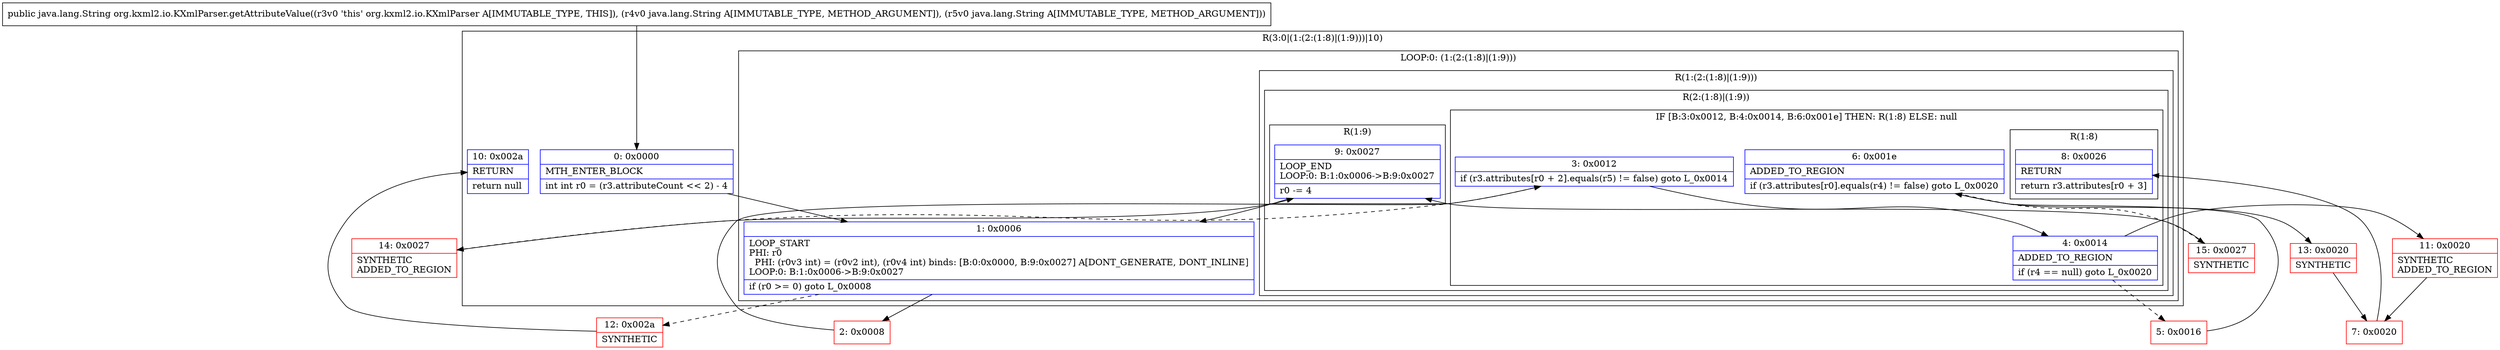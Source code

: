 digraph "CFG fororg.kxml2.io.KXmlParser.getAttributeValue(Ljava\/lang\/String;Ljava\/lang\/String;)Ljava\/lang\/String;" {
subgraph cluster_Region_977665671 {
label = "R(3:0|(1:(2:(1:8)|(1:9)))|10)";
node [shape=record,color=blue];
Node_0 [shape=record,label="{0\:\ 0x0000|MTH_ENTER_BLOCK\l|int int r0 = (r3.attributeCount \<\< 2) \- 4\l}"];
subgraph cluster_LoopRegion_1883866939 {
label = "LOOP:0: (1:(2:(1:8)|(1:9)))";
node [shape=record,color=blue];
Node_1 [shape=record,label="{1\:\ 0x0006|LOOP_START\lPHI: r0 \l  PHI: (r0v3 int) = (r0v2 int), (r0v4 int) binds: [B:0:0x0000, B:9:0x0027] A[DONT_GENERATE, DONT_INLINE]\lLOOP:0: B:1:0x0006\-\>B:9:0x0027\l|if (r0 \>= 0) goto L_0x0008\l}"];
subgraph cluster_Region_697677791 {
label = "R(1:(2:(1:8)|(1:9)))";
node [shape=record,color=blue];
subgraph cluster_Region_2129621765 {
label = "R(2:(1:8)|(1:9))";
node [shape=record,color=blue];
subgraph cluster_IfRegion_763868419 {
label = "IF [B:3:0x0012, B:4:0x0014, B:6:0x001e] THEN: R(1:8) ELSE: null";
node [shape=record,color=blue];
Node_3 [shape=record,label="{3\:\ 0x0012|if (r3.attributes[r0 + 2].equals(r5) != false) goto L_0x0014\l}"];
Node_4 [shape=record,label="{4\:\ 0x0014|ADDED_TO_REGION\l|if (r4 == null) goto L_0x0020\l}"];
Node_6 [shape=record,label="{6\:\ 0x001e|ADDED_TO_REGION\l|if (r3.attributes[r0].equals(r4) != false) goto L_0x0020\l}"];
subgraph cluster_Region_950257650 {
label = "R(1:8)";
node [shape=record,color=blue];
Node_8 [shape=record,label="{8\:\ 0x0026|RETURN\l|return r3.attributes[r0 + 3]\l}"];
}
}
subgraph cluster_Region_1955335266 {
label = "R(1:9)";
node [shape=record,color=blue];
Node_9 [shape=record,label="{9\:\ 0x0027|LOOP_END\lLOOP:0: B:1:0x0006\-\>B:9:0x0027\l|r0 \-= 4\l}"];
}
}
}
}
Node_10 [shape=record,label="{10\:\ 0x002a|RETURN\l|return null\l}"];
}
Node_2 [shape=record,color=red,label="{2\:\ 0x0008}"];
Node_5 [shape=record,color=red,label="{5\:\ 0x0016}"];
Node_7 [shape=record,color=red,label="{7\:\ 0x0020}"];
Node_11 [shape=record,color=red,label="{11\:\ 0x0020|SYNTHETIC\lADDED_TO_REGION\l}"];
Node_12 [shape=record,color=red,label="{12\:\ 0x002a|SYNTHETIC\l}"];
Node_13 [shape=record,color=red,label="{13\:\ 0x0020|SYNTHETIC\l}"];
Node_14 [shape=record,color=red,label="{14\:\ 0x0027|SYNTHETIC\lADDED_TO_REGION\l}"];
Node_15 [shape=record,color=red,label="{15\:\ 0x0027|SYNTHETIC\l}"];
MethodNode[shape=record,label="{public java.lang.String org.kxml2.io.KXmlParser.getAttributeValue((r3v0 'this' org.kxml2.io.KXmlParser A[IMMUTABLE_TYPE, THIS]), (r4v0 java.lang.String A[IMMUTABLE_TYPE, METHOD_ARGUMENT]), (r5v0 java.lang.String A[IMMUTABLE_TYPE, METHOD_ARGUMENT])) }"];
MethodNode -> Node_0;
Node_0 -> Node_1;
Node_1 -> Node_2;
Node_1 -> Node_12[style=dashed];
Node_3 -> Node_4;
Node_3 -> Node_14[style=dashed];
Node_4 -> Node_5[style=dashed];
Node_4 -> Node_11;
Node_6 -> Node_13;
Node_6 -> Node_15[style=dashed];
Node_9 -> Node_1;
Node_2 -> Node_3;
Node_5 -> Node_6;
Node_7 -> Node_8;
Node_11 -> Node_7;
Node_12 -> Node_10;
Node_13 -> Node_7;
Node_14 -> Node_9;
Node_15 -> Node_9;
}

